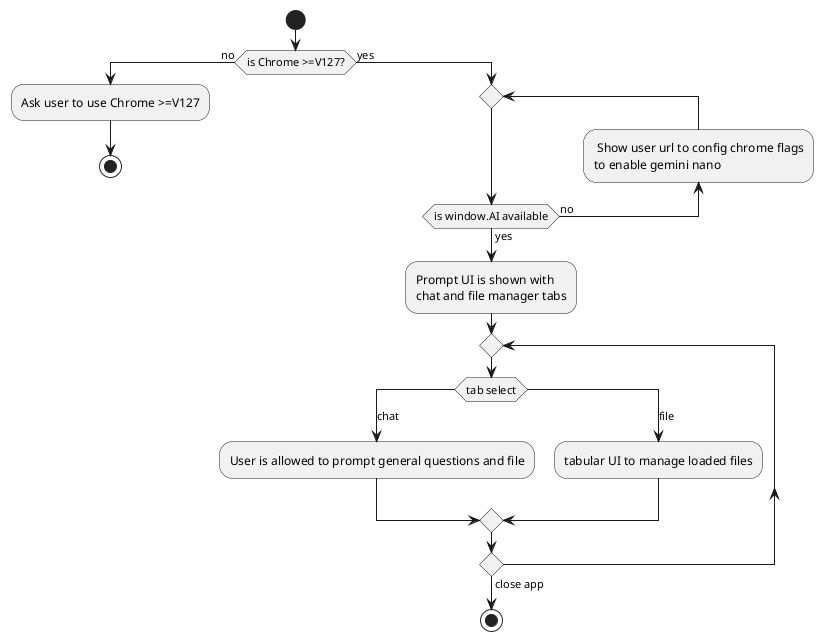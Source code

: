 @startuml
' !theme hacker from https://github.com/plantuml/plantuml/raw/refs/heads/master/themes/puml-theme-hacker.puml

start

if (is Chrome >=V127?) then (no)
	:Ask user to use Chrome >=V127;
	stop
else (yes)

repeat
backward: Show user url to config chrome flags\nto enable gemini nano;
repeat while (is window.AI available) is (no) not (yes);

:Prompt UI is shown with\nchat and file manager tabs;

repeat
switch (tab select)
case (chat)
	:User is allowed to prompt general questions and file;
case (file)
	:tabular UI to manage loaded files;
endswitch
repeat while () not (close app);

stop
@enduml
